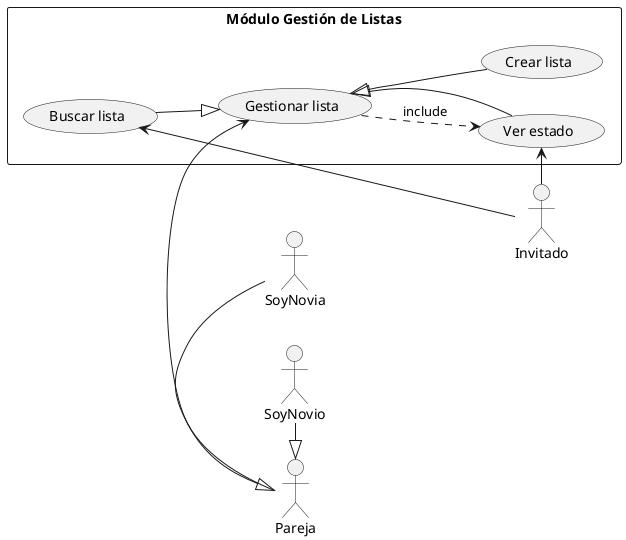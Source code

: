 @startuml modulo_gestion_listas_posicionamiento
left to right direction

' Actores a la izquierda
actor Pareja
actor SoyNovia
actor SoyNovio

SoyNovia -|> Pareja
SoyNovio -|> Pareja

' Módulo en el centro
rectangle "Módulo Gestión de Listas" {
  usecase UC2 as "Gestionar lista"
  usecase UC1b as "Crear lista"
  usecase UC4 as "Buscar lista" 
  usecase UC3 as "Ver estado"
}

' Actor invitado a la derecha
actor Invitado

' --- Conexiones organizadas ---
' Conexiones desde izquierda
Pareja -right-> UC2

' Conexiones internas del módulo
UC1b -up-|> UC2
UC4 -down-|> UC2
UC3 -down-|> UC2
UC2 .down.> UC3 : include

' Conexiones desde derecha  
Invitado -left-> UC4
Invitado -left-> UC3

@enduml